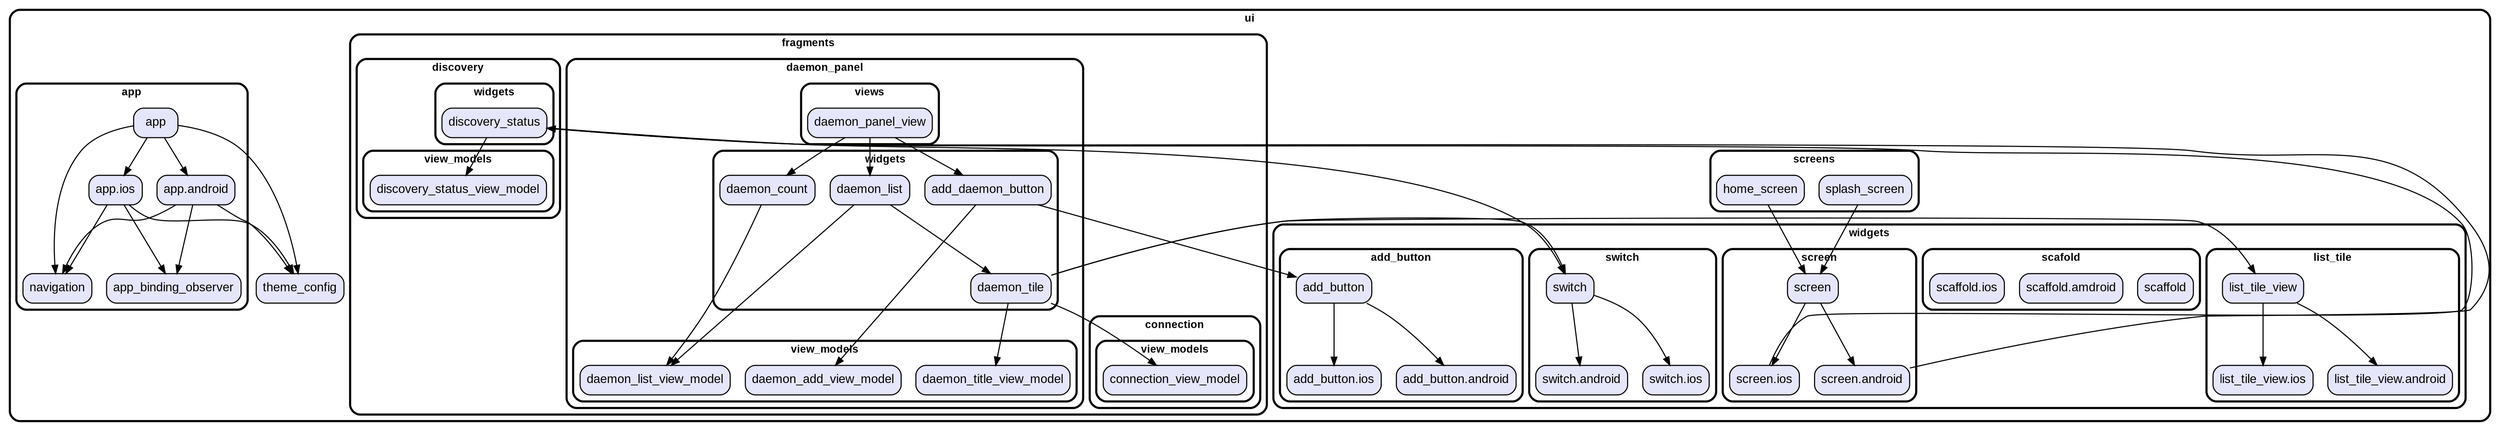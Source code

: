 digraph "" {
  graph [style=rounded fontname="Arial Black" fontsize=13 penwidth=2.6];
  node [shape=rect style="filled,rounded" fontname=Arial fontsize=15 fillcolor=Lavender penwidth=1.3];
  edge [penwidth=1.3];
  "/fragments/connection/view_models/connection_view_model.dart" [label="connection_view_model"];
  "/fragments/daemon_panel/view_models/daemon_add_view_model.dart" [label="daemon_add_view_model"];
  "/fragments/daemon_panel/view_models/daemon_title_view_model.dart" [label="daemon_title_view_model"];
  "/fragments/daemon_panel/view_models/daemon_list_view_model.dart" [label="daemon_list_view_model"];
  "/fragments/daemon_panel/views/daemon_panel_view.dart" [label="daemon_panel_view"];
  "/fragments/daemon_panel/widgets/daemon_tile.dart" [label="daemon_tile"];
  "/fragments/daemon_panel/widgets/daemon_list.dart" [label="daemon_list"];
  "/fragments/daemon_panel/widgets/daemon_count.dart" [label="daemon_count"];
  "/fragments/daemon_panel/widgets/add_daemon_button.dart" [label="add_daemon_button"];
  "/fragments/discovery/view_models/discovery_status_view_model.dart" [label="discovery_status_view_model"];
  "/fragments/discovery/widgets/discovery_status.dart" [label="discovery_status"];
  "/app/app.android.dart" [label="app.android"];
  "/app/app_binding_observer.dart" [label="app_binding_observer"];
  "/app/app.ios.dart" [label="app.ios"];
  "/app/navigation.dart" [label="navigation"];
  "/app/app.dart" [label="app"];
  "/screens/home_screen.dart" [label="home_screen"];
  "/screens/splash_screen.dart" [label="splash_screen"];
  "/theme_config.dart" [label="theme_config"];
  "/widgets/list_tile/list_tile_view.ios.dart" [label="list_tile_view.ios"];
  "/widgets/list_tile/list_tile_view.android.dart" [label="list_tile_view.android"];
  "/widgets/list_tile/list_tile_view.dart" [label="list_tile_view"];
  "/widgets/scafold/scaffold.dart" [label="scaffold"];
  "/widgets/scafold/scaffold.amdroid.dart" [label="scaffold.amdroid"];
  "/widgets/scafold/scaffold.ios.dart" [label="scaffold.ios"];
  "/widgets/screen/screen.ios.dart" [label="screen.ios"];
  "/widgets/screen/screen.android.dart" [label="screen.android"];
  "/widgets/screen/screen.dart" [label="screen"];
  "/widgets/switch/switch.android.dart" [label="switch.android"];
  "/widgets/switch/switch.dart" [label="switch"];
  "/widgets/switch/switch.ios.dart" [label="switch.ios"];
  "/widgets/add_button/add_button.dart" [label="add_button"];
  "/widgets/add_button/add_button.ios.dart" [label="add_button.ios"];
  "/widgets/add_button/add_button.android.dart" [label="add_button.android"];
  subgraph "cluster~" {
    label="ui";
    "/theme_config.dart";
    subgraph "cluster~/fragments" {
      label="fragments";
      subgraph "cluster~/fragments/connection" {
        label="connection";
        subgraph "cluster~/fragments/connection/view_models" {
          label="view_models";
          "/fragments/connection/view_models/connection_view_model.dart";
        }
      }
      subgraph "cluster~/fragments/daemon_panel" {
        label="daemon_panel";
        subgraph "cluster~/fragments/daemon_panel/view_models" {
          label="view_models";
          "/fragments/daemon_panel/view_models/daemon_add_view_model.dart";
          "/fragments/daemon_panel/view_models/daemon_title_view_model.dart";
          "/fragments/daemon_panel/view_models/daemon_list_view_model.dart";
        }
        subgraph "cluster~/fragments/daemon_panel/views" {
          label="views";
          "/fragments/daemon_panel/views/daemon_panel_view.dart";
        }
        subgraph "cluster~/fragments/daemon_panel/widgets" {
          label="widgets";
          "/fragments/daemon_panel/widgets/daemon_tile.dart";
          "/fragments/daemon_panel/widgets/daemon_list.dart";
          "/fragments/daemon_panel/widgets/daemon_count.dart";
          "/fragments/daemon_panel/widgets/add_daemon_button.dart";
        }
      }
      subgraph "cluster~/fragments/discovery" {
        label="discovery";
        subgraph "cluster~/fragments/discovery/view_models" {
          label="view_models";
          "/fragments/discovery/view_models/discovery_status_view_model.dart";
        }
        subgraph "cluster~/fragments/discovery/widgets" {
          label="widgets";
          "/fragments/discovery/widgets/discovery_status.dart";
        }
      }
    }
    subgraph "cluster~/app" {
      label="app";
      "/app/app.android.dart";
      "/app/app_binding_observer.dart";
      "/app/app.ios.dart";
      "/app/navigation.dart";
      "/app/app.dart";
    }
    subgraph "cluster~/screens" {
      label="screens";
      "/screens/home_screen.dart";
      "/screens/splash_screen.dart";
    }
    subgraph "cluster~/widgets" {
      label="widgets";
      subgraph "cluster~/widgets/list_tile" {
        label="list_tile";
        "/widgets/list_tile/list_tile_view.ios.dart";
        "/widgets/list_tile/list_tile_view.android.dart";
        "/widgets/list_tile/list_tile_view.dart";
      }
      subgraph "cluster~/widgets/scafold" {
        label="scafold";
        "/widgets/scafold/scaffold.dart";
        "/widgets/scafold/scaffold.amdroid.dart";
        "/widgets/scafold/scaffold.ios.dart";
      }
      subgraph "cluster~/widgets/screen" {
        label="screen";
        "/widgets/screen/screen.ios.dart";
        "/widgets/screen/screen.android.dart";
        "/widgets/screen/screen.dart";
      }
      subgraph "cluster~/widgets/switch" {
        label="switch";
        "/widgets/switch/switch.android.dart";
        "/widgets/switch/switch.dart";
        "/widgets/switch/switch.ios.dart";
      }
      subgraph "cluster~/widgets/add_button" {
        label="add_button";
        "/widgets/add_button/add_button.dart";
        "/widgets/add_button/add_button.ios.dart";
        "/widgets/add_button/add_button.android.dart";
      }
    }
  }
  "/fragments/daemon_panel/views/daemon_panel_view.dart" -> "/fragments/daemon_panel/widgets/add_daemon_button.dart";
  "/fragments/daemon_panel/views/daemon_panel_view.dart" -> "/fragments/daemon_panel/widgets/daemon_count.dart";
  "/fragments/daemon_panel/views/daemon_panel_view.dart" -> "/fragments/daemon_panel/widgets/daemon_list.dart";
  "/fragments/daemon_panel/widgets/daemon_tile.dart" -> "/fragments/connection/view_models/connection_view_model.dart";
  "/fragments/daemon_panel/widgets/daemon_tile.dart" -> "/fragments/daemon_panel/view_models/daemon_title_view_model.dart";
  "/fragments/daemon_panel/widgets/daemon_tile.dart" -> "/widgets/list_tile/list_tile_view.dart";
  "/fragments/daemon_panel/widgets/daemon_tile.dart" -> "/widgets/switch/switch.dart";
  "/fragments/daemon_panel/widgets/daemon_list.dart" -> "/fragments/daemon_panel/view_models/daemon_list_view_model.dart";
  "/fragments/daemon_panel/widgets/daemon_list.dart" -> "/fragments/daemon_panel/widgets/daemon_tile.dart";
  "/fragments/daemon_panel/widgets/daemon_count.dart" -> "/fragments/daemon_panel/view_models/daemon_list_view_model.dart";
  "/fragments/daemon_panel/widgets/add_daemon_button.dart" -> "/fragments/daemon_panel/view_models/daemon_add_view_model.dart";
  "/fragments/daemon_panel/widgets/add_daemon_button.dart" -> "/widgets/add_button/add_button.dart";
  "/fragments/discovery/widgets/discovery_status.dart" -> "/fragments/discovery/view_models/discovery_status_view_model.dart";
  "/fragments/discovery/widgets/discovery_status.dart" -> "/widgets/switch/switch.dart";
  "/app/app.android.dart" -> "/app/app_binding_observer.dart";
  "/app/app.android.dart" -> "/app/navigation.dart";
  "/app/app.android.dart" -> "/theme_config.dart";
  "/app/app.ios.dart" -> "/app/app_binding_observer.dart";
  "/app/app.ios.dart" -> "/app/navigation.dart";
  "/app/app.ios.dart" -> "/theme_config.dart";
  "/app/app.dart" -> "/app/app.android.dart";
  "/app/app.dart" -> "/app/app.ios.dart";
  "/app/app.dart" -> "/app/navigation.dart";
  "/app/app.dart" -> "/theme_config.dart";
  "/screens/home_screen.dart" -> "/widgets/screen/screen.dart";
  "/screens/splash_screen.dart" -> "/widgets/screen/screen.dart";
  "/widgets/list_tile/list_tile_view.dart" -> "/widgets/list_tile/list_tile_view.android.dart";
  "/widgets/list_tile/list_tile_view.dart" -> "/widgets/list_tile/list_tile_view.ios.dart";
  "/widgets/screen/screen.ios.dart" -> "/fragments/discovery/widgets/discovery_status.dart";
  "/widgets/screen/screen.android.dart" -> "/fragments/discovery/widgets/discovery_status.dart";
  "/widgets/screen/screen.dart" -> "/widgets/screen/screen.android.dart";
  "/widgets/screen/screen.dart" -> "/widgets/screen/screen.ios.dart";
  "/widgets/switch/switch.dart" -> "/widgets/switch/switch.android.dart";
  "/widgets/switch/switch.dart" -> "/widgets/switch/switch.ios.dart";
  "/widgets/add_button/add_button.dart" -> "/widgets/add_button/add_button.android.dart";
  "/widgets/add_button/add_button.dart" -> "/widgets/add_button/add_button.ios.dart";
}
